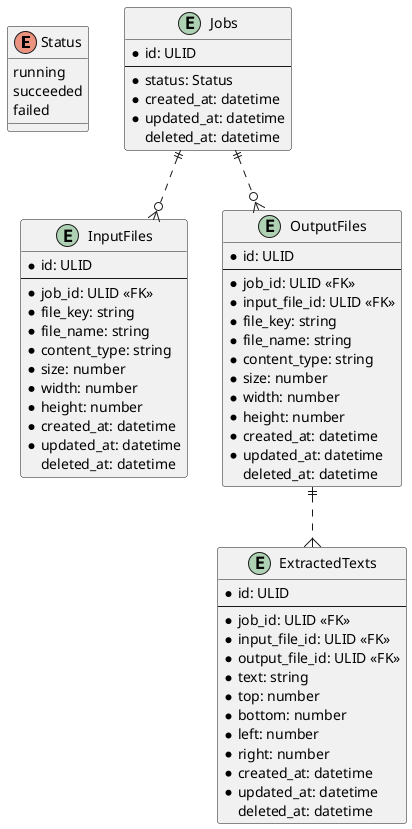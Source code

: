 @startuml

enum Status {
  running
  succeeded
  failed
}

entity Jobs {
  * id: ULID
  --
  * status: Status
  * created_at: datetime
  * updated_at: datetime
    deleted_at: datetime
}

entity InputFiles {
  * id: ULID
  --
  * job_id: ULID <<FK>>
  * file_key: string
  * file_name: string
  * content_type: string
  * size: number
  * width: number
  * height: number
  * created_at: datetime
  * updated_at: datetime
    deleted_at: datetime
}

entity OutputFiles {
  * id: ULID
  --
  * job_id: ULID <<FK>>
  * input_file_id: ULID <<FK>>
  * file_key: string
  * file_name: string
  * content_type: string
  * size: number
  * width: number
  * height: number
  * created_at: datetime
  * updated_at: datetime
    deleted_at: datetime
}

entity ExtractedTexts {
  * id: ULID
  --
  * job_id: ULID <<FK>>
  * input_file_id: ULID <<FK>>
  * output_file_id: ULID <<FK>>
  * text: string
  * top: number
  * bottom: number
  * left: number
  * right: number
  * created_at: datetime
  * updated_at: datetime
    deleted_at: datetime
}

Jobs ||..o{ InputFiles
Jobs ||..o{ OutputFiles
OutputFiles ||..do{ ExtractedTexts

@enduml
